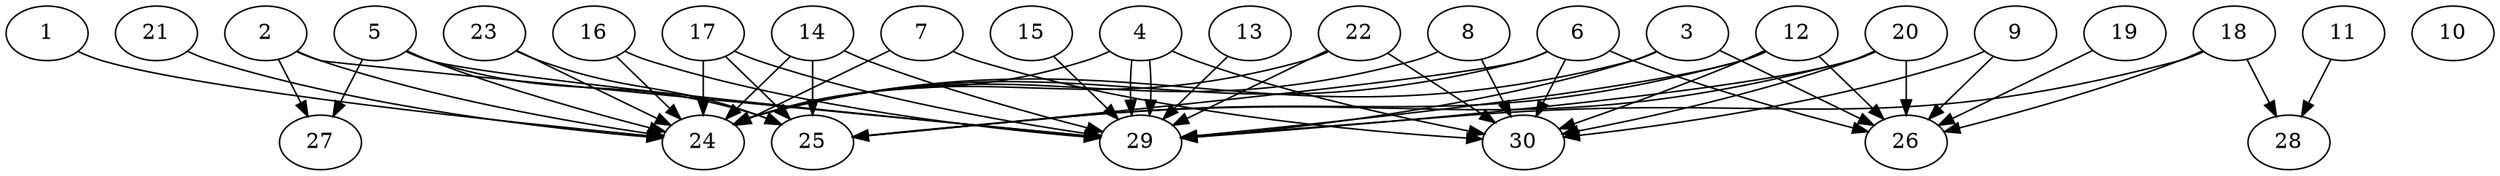 // DAG automatically generated by daggen at Thu Oct  3 14:04:18 2019
// ./daggen --dot -n 30 --ccr 0.4 --fat 0.9 --regular 0.5 --density 0.7 --mindata 5242880 --maxdata 52428800 
digraph G {
  1 [size="38361600", alpha="0.10", expect_size="15344640"] 
  1 -> 24 [size ="15344640"]
  2 [size="22699520", alpha="0.15", expect_size="9079808"] 
  2 -> 24 [size ="9079808"]
  2 -> 27 [size ="9079808"]
  2 -> 29 [size ="9079808"]
  3 [size="25433600", alpha="0.19", expect_size="10173440"] 
  3 -> 24 [size ="10173440"]
  3 -> 26 [size ="10173440"]
  3 -> 29 [size ="10173440"]
  4 [size="114772480", alpha="0.12", expect_size="45908992"] 
  4 -> 24 [size ="45908992"]
  4 -> 29 [size ="45908992"]
  4 -> 29 [size ="45908992"]
  4 -> 30 [size ="45908992"]
  5 [size="18414080", alpha="0.08", expect_size="7365632"] 
  5 -> 24 [size ="7365632"]
  5 -> 25 [size ="7365632"]
  5 -> 27 [size ="7365632"]
  5 -> 29 [size ="7365632"]
  6 [size="82787840", alpha="0.10", expect_size="33115136"] 
  6 -> 24 [size ="33115136"]
  6 -> 25 [size ="33115136"]
  6 -> 26 [size ="33115136"]
  6 -> 30 [size ="33115136"]
  7 [size="42659840", alpha="0.18", expect_size="17063936"] 
  7 -> 24 [size ="17063936"]
  7 -> 30 [size ="17063936"]
  8 [size="89177600", alpha="0.15", expect_size="35671040"] 
  8 -> 24 [size ="35671040"]
  8 -> 30 [size ="35671040"]
  9 [size="67307520", alpha="0.12", expect_size="26923008"] 
  9 -> 26 [size ="26923008"]
  9 -> 30 [size ="26923008"]
  10 [size="71380480", alpha="0.04", expect_size="28552192"] 
  11 [size="76200960", alpha="0.00", expect_size="30480384"] 
  11 -> 28 [size ="30480384"]
  12 [size="14356480", alpha="0.13", expect_size="5742592"] 
  12 -> 25 [size ="5742592"]
  12 -> 26 [size ="5742592"]
  12 -> 29 [size ="5742592"]
  12 -> 30 [size ="5742592"]
  13 [size="99993600", alpha="0.14", expect_size="39997440"] 
  13 -> 29 [size ="39997440"]
  14 [size="94696960", alpha="0.03", expect_size="37878784"] 
  14 -> 24 [size ="37878784"]
  14 -> 25 [size ="37878784"]
  14 -> 29 [size ="37878784"]
  15 [size="47434240", alpha="0.08", expect_size="18973696"] 
  15 -> 29 [size ="18973696"]
  16 [size="92825600", alpha="0.05", expect_size="37130240"] 
  16 -> 24 [size ="37130240"]
  16 -> 29 [size ="37130240"]
  17 [size="33807360", alpha="0.04", expect_size="13522944"] 
  17 -> 24 [size ="13522944"]
  17 -> 25 [size ="13522944"]
  17 -> 29 [size ="13522944"]
  18 [size="22484480", alpha="0.04", expect_size="8993792"] 
  18 -> 26 [size ="8993792"]
  18 -> 28 [size ="8993792"]
  18 -> 29 [size ="8993792"]
  19 [size="109050880", alpha="0.07", expect_size="43620352"] 
  19 -> 26 [size ="43620352"]
  20 [size="60003840", alpha="0.08", expect_size="24001536"] 
  20 -> 25 [size ="24001536"]
  20 -> 26 [size ="24001536"]
  20 -> 29 [size ="24001536"]
  20 -> 30 [size ="24001536"]
  21 [size="83607040", alpha="0.14", expect_size="33442816"] 
  21 -> 24 [size ="33442816"]
  22 [size="84305920", alpha="0.01", expect_size="33722368"] 
  22 -> 24 [size ="33722368"]
  22 -> 29 [size ="33722368"]
  22 -> 30 [size ="33722368"]
  23 [size="42821120", alpha="0.11", expect_size="17128448"] 
  23 -> 24 [size ="17128448"]
  23 -> 25 [size ="17128448"]
  24 [size="125294080", alpha="0.18", expect_size="50117632"] 
  25 [size="23293440", alpha="0.05", expect_size="9317376"] 
  26 [size="69240320", alpha="0.05", expect_size="27696128"] 
  27 [size="101419520", alpha="0.09", expect_size="40567808"] 
  28 [size="124052480", alpha="0.06", expect_size="49620992"] 
  29 [size="29086720", alpha="0.13", expect_size="11634688"] 
  30 [size="68812800", alpha="0.09", expect_size="27525120"] 
}
